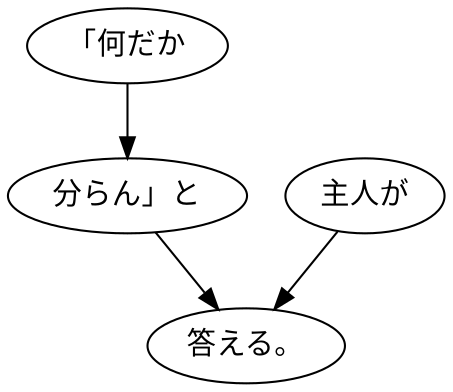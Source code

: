 digraph graph1961 {
	node0 [label="「何だか"];
	node1 [label="分らん」と"];
	node2 [label="主人が"];
	node3 [label="答える。"];
	node0 -> node1;
	node1 -> node3;
	node2 -> node3;
}
